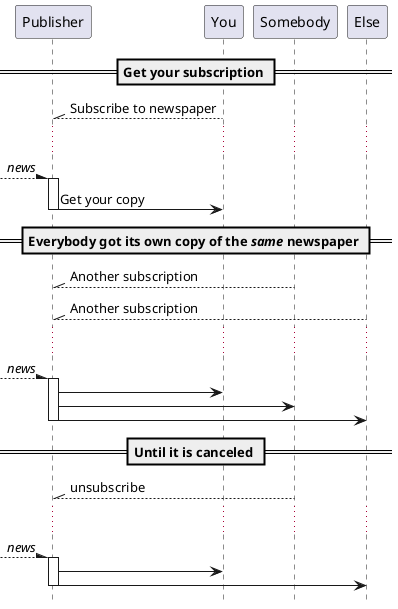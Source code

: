 ' Copyright (C) 2020: ALbert Mietus.


@startuml
hide footbox
participant Publisher         as P
participant You               as S1
participant "Somebody"        as S2
participant "Else"  as S3

== Get your subscription ==

P //-- S1    : Subscribe to newspaper
...
[--\ P : //news//
activate P
P -> S1     : Get your copy
deactivate P

== Everybody got its own **copy** of the //same// newspaper ==


P //-- S2    : Another subscription
P //-- S3    : Another subscription

...
[--\ P : //news//
activate P
P -> S1
P -> S2
P -> S3
deactivate P

== Until it is canceled ==

P //-- S2    : unsubscribe
...
[--\ P : //news//
activate P
P -> S1
P -> S3
deactivate P


@enduml
